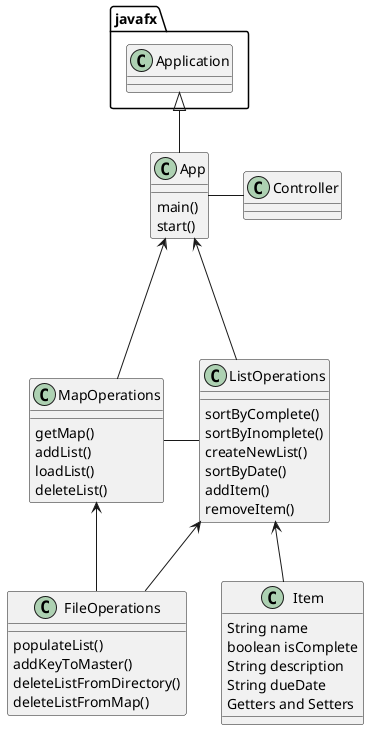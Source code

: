 @startuml
'https://plantuml.com/class-diagram

class App {
main()
start()
}

class ListOperations {
    sortByComplete()
    sortByInomplete()
    createNewList()
    sortByDate()
    addItem()
    removeItem()
}

class Controller {

}

class Item {
String name
boolean isComplete
String description
String dueDate
Getters and Setters
}

class MapOperations {
getMap()
addList()
loadList()
deleteList()
}

class FileOperations {
populateList()
addKeyToMaster()
deleteListFromDirectory()
deleteListFromMap()

}

javafx.Application <|-- App
App - Controller
App <--- MapOperations
App <--- ListOperations
MapOperations - ListOperations
ListOperations <-- Item
ListOperations <-- FileOperations
MapOperations <-- FileOperations




@enduml